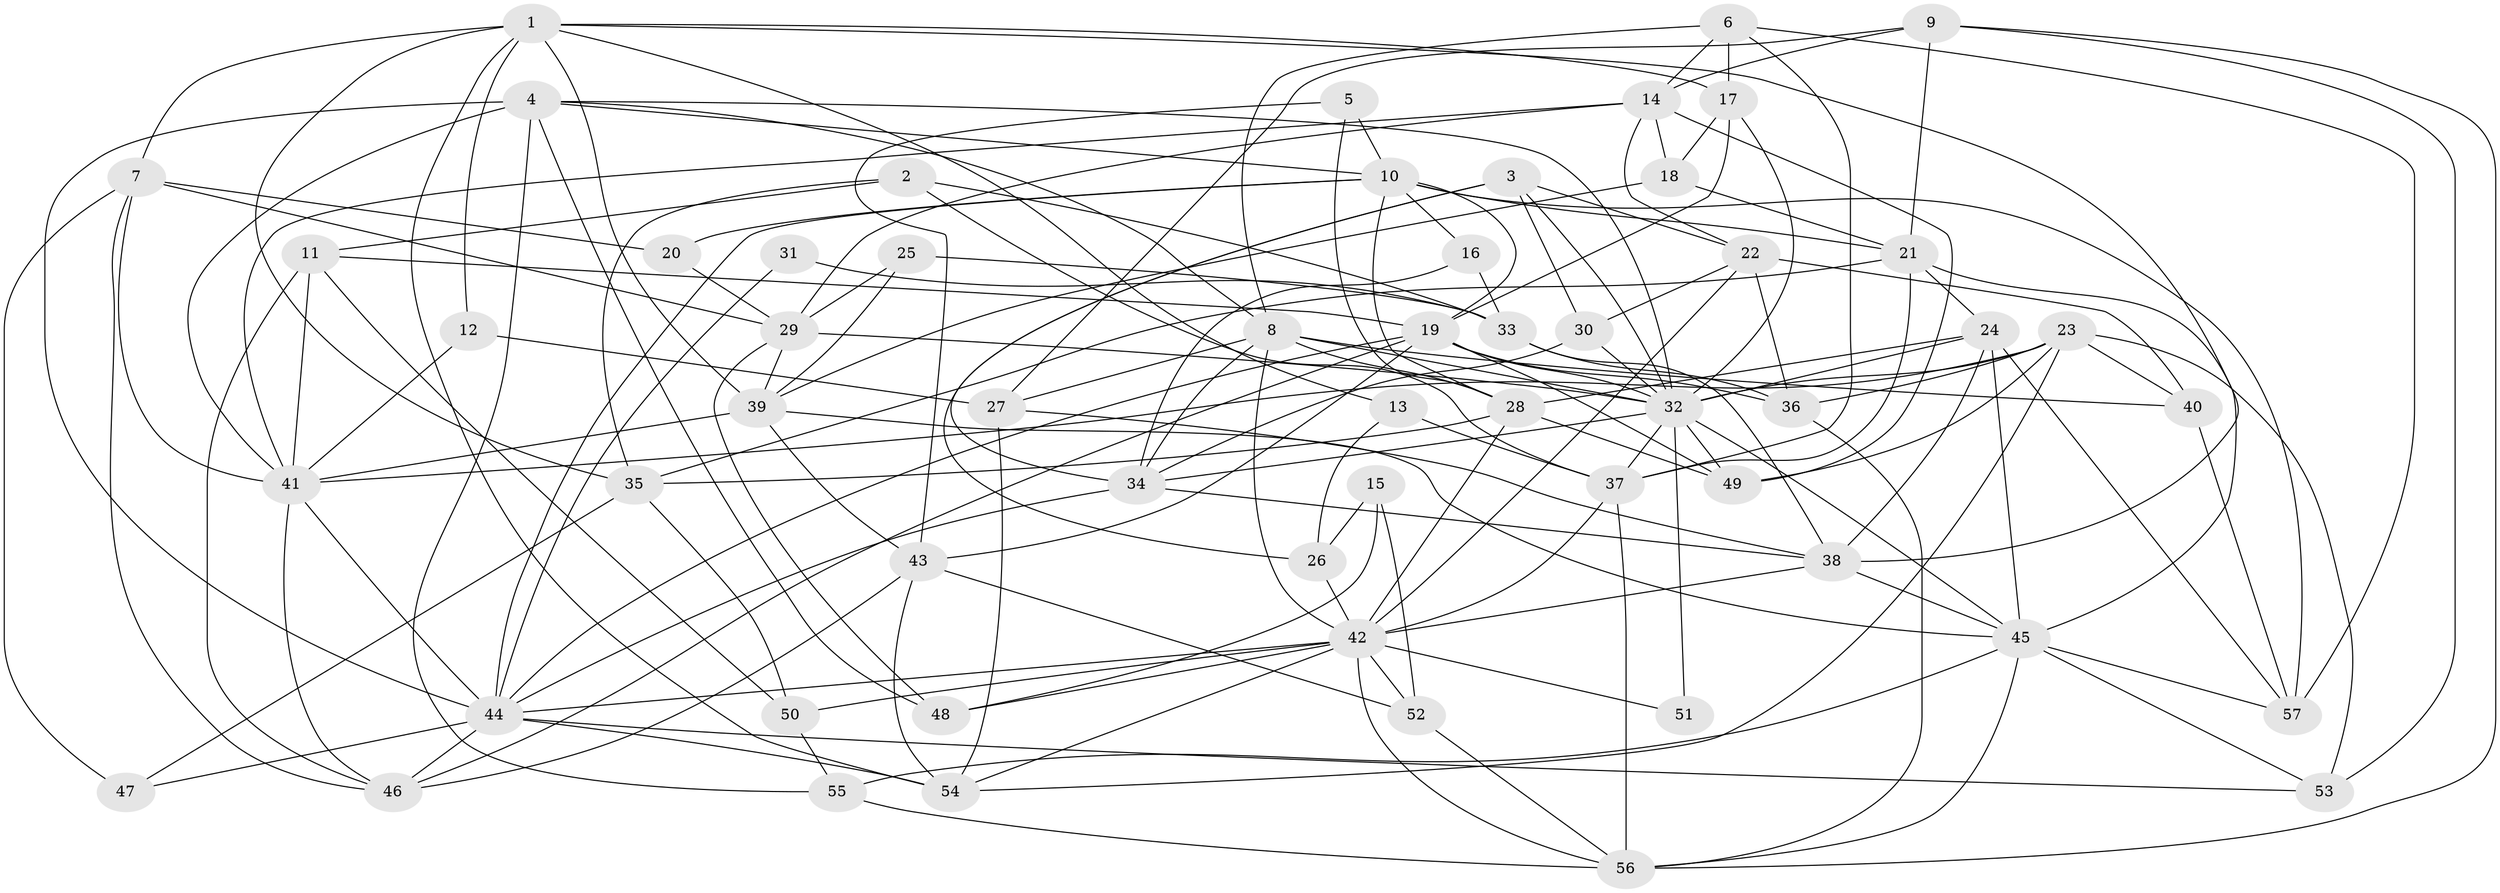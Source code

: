 // original degree distribution, {5: 0.19298245614035087, 2: 0.16666666666666666, 7: 0.02631578947368421, 6: 0.14912280701754385, 3: 0.23684210526315788, 4: 0.22807017543859648}
// Generated by graph-tools (version 1.1) at 2025/50/03/09/25 03:50:11]
// undirected, 57 vertices, 164 edges
graph export_dot {
graph [start="1"]
  node [color=gray90,style=filled];
  1;
  2;
  3;
  4;
  5;
  6;
  7;
  8;
  9;
  10;
  11;
  12;
  13;
  14;
  15;
  16;
  17;
  18;
  19;
  20;
  21;
  22;
  23;
  24;
  25;
  26;
  27;
  28;
  29;
  30;
  31;
  32;
  33;
  34;
  35;
  36;
  37;
  38;
  39;
  40;
  41;
  42;
  43;
  44;
  45;
  46;
  47;
  48;
  49;
  50;
  51;
  52;
  53;
  54;
  55;
  56;
  57;
  1 -- 7 [weight=1.0];
  1 -- 12 [weight=1.0];
  1 -- 13 [weight=1.0];
  1 -- 17 [weight=1.0];
  1 -- 35 [weight=1.0];
  1 -- 38 [weight=1.0];
  1 -- 39 [weight=1.0];
  1 -- 54 [weight=1.0];
  2 -- 11 [weight=1.0];
  2 -- 33 [weight=1.0];
  2 -- 35 [weight=1.0];
  2 -- 37 [weight=1.0];
  3 -- 22 [weight=1.0];
  3 -- 26 [weight=1.0];
  3 -- 30 [weight=1.0];
  3 -- 32 [weight=1.0];
  3 -- 34 [weight=1.0];
  4 -- 8 [weight=1.0];
  4 -- 10 [weight=1.0];
  4 -- 32 [weight=1.0];
  4 -- 41 [weight=1.0];
  4 -- 44 [weight=1.0];
  4 -- 48 [weight=1.0];
  4 -- 55 [weight=1.0];
  5 -- 10 [weight=1.0];
  5 -- 28 [weight=1.0];
  5 -- 43 [weight=1.0];
  6 -- 8 [weight=1.0];
  6 -- 14 [weight=1.0];
  6 -- 17 [weight=1.0];
  6 -- 37 [weight=1.0];
  6 -- 57 [weight=1.0];
  7 -- 20 [weight=1.0];
  7 -- 29 [weight=1.0];
  7 -- 41 [weight=1.0];
  7 -- 46 [weight=1.0];
  7 -- 47 [weight=1.0];
  8 -- 27 [weight=1.0];
  8 -- 28 [weight=1.0];
  8 -- 32 [weight=1.0];
  8 -- 34 [weight=1.0];
  8 -- 40 [weight=1.0];
  8 -- 42 [weight=1.0];
  9 -- 14 [weight=1.0];
  9 -- 21 [weight=1.0];
  9 -- 27 [weight=1.0];
  9 -- 53 [weight=1.0];
  9 -- 56 [weight=1.0];
  10 -- 16 [weight=1.0];
  10 -- 19 [weight=1.0];
  10 -- 20 [weight=1.0];
  10 -- 21 [weight=1.0];
  10 -- 28 [weight=1.0];
  10 -- 44 [weight=1.0];
  10 -- 57 [weight=1.0];
  11 -- 19 [weight=1.0];
  11 -- 41 [weight=1.0];
  11 -- 46 [weight=1.0];
  11 -- 50 [weight=1.0];
  12 -- 27 [weight=1.0];
  12 -- 41 [weight=1.0];
  13 -- 26 [weight=1.0];
  13 -- 37 [weight=1.0];
  14 -- 18 [weight=1.0];
  14 -- 22 [weight=1.0];
  14 -- 29 [weight=1.0];
  14 -- 41 [weight=1.0];
  14 -- 49 [weight=1.0];
  15 -- 26 [weight=1.0];
  15 -- 48 [weight=1.0];
  15 -- 52 [weight=1.0];
  16 -- 33 [weight=1.0];
  16 -- 34 [weight=1.0];
  17 -- 18 [weight=1.0];
  17 -- 19 [weight=1.0];
  17 -- 32 [weight=1.0];
  18 -- 21 [weight=1.0];
  18 -- 39 [weight=1.0];
  19 -- 32 [weight=1.0];
  19 -- 36 [weight=1.0];
  19 -- 43 [weight=1.0];
  19 -- 44 [weight=1.0];
  19 -- 46 [weight=1.0];
  19 -- 49 [weight=1.0];
  20 -- 29 [weight=1.0];
  21 -- 24 [weight=1.0];
  21 -- 35 [weight=1.0];
  21 -- 37 [weight=1.0];
  21 -- 45 [weight=1.0];
  22 -- 30 [weight=1.0];
  22 -- 36 [weight=1.0];
  22 -- 40 [weight=1.0];
  22 -- 42 [weight=1.0];
  23 -- 32 [weight=1.0];
  23 -- 36 [weight=1.0];
  23 -- 40 [weight=1.0];
  23 -- 41 [weight=1.0];
  23 -- 49 [weight=1.0];
  23 -- 53 [weight=1.0];
  23 -- 54 [weight=1.0];
  24 -- 28 [weight=1.0];
  24 -- 32 [weight=1.0];
  24 -- 38 [weight=1.0];
  24 -- 45 [weight=1.0];
  24 -- 57 [weight=1.0];
  25 -- 29 [weight=1.0];
  25 -- 33 [weight=1.0];
  25 -- 39 [weight=1.0];
  26 -- 42 [weight=1.0];
  27 -- 38 [weight=1.0];
  27 -- 54 [weight=1.0];
  28 -- 35 [weight=1.0];
  28 -- 42 [weight=1.0];
  28 -- 49 [weight=1.0];
  29 -- 32 [weight=1.0];
  29 -- 39 [weight=1.0];
  29 -- 48 [weight=1.0];
  30 -- 32 [weight=1.0];
  30 -- 34 [weight=1.0];
  31 -- 33 [weight=1.0];
  31 -- 44 [weight=1.0];
  32 -- 34 [weight=1.0];
  32 -- 37 [weight=1.0];
  32 -- 45 [weight=1.0];
  32 -- 49 [weight=1.0];
  32 -- 51 [weight=1.0];
  33 -- 36 [weight=1.0];
  33 -- 38 [weight=1.0];
  34 -- 38 [weight=1.0];
  34 -- 44 [weight=1.0];
  35 -- 47 [weight=1.0];
  35 -- 50 [weight=1.0];
  36 -- 56 [weight=1.0];
  37 -- 42 [weight=1.0];
  37 -- 56 [weight=1.0];
  38 -- 42 [weight=1.0];
  38 -- 45 [weight=1.0];
  39 -- 41 [weight=1.0];
  39 -- 43 [weight=1.0];
  39 -- 45 [weight=1.0];
  40 -- 57 [weight=1.0];
  41 -- 44 [weight=1.0];
  41 -- 46 [weight=1.0];
  42 -- 44 [weight=1.0];
  42 -- 48 [weight=1.0];
  42 -- 50 [weight=1.0];
  42 -- 51 [weight=1.0];
  42 -- 52 [weight=1.0];
  42 -- 54 [weight=1.0];
  42 -- 56 [weight=1.0];
  43 -- 46 [weight=1.0];
  43 -- 52 [weight=1.0];
  43 -- 54 [weight=1.0];
  44 -- 46 [weight=1.0];
  44 -- 47 [weight=1.0];
  44 -- 53 [weight=1.0];
  44 -- 54 [weight=1.0];
  45 -- 53 [weight=1.0];
  45 -- 55 [weight=1.0];
  45 -- 56 [weight=1.0];
  45 -- 57 [weight=1.0];
  50 -- 55 [weight=1.0];
  52 -- 56 [weight=1.0];
  55 -- 56 [weight=1.0];
}

